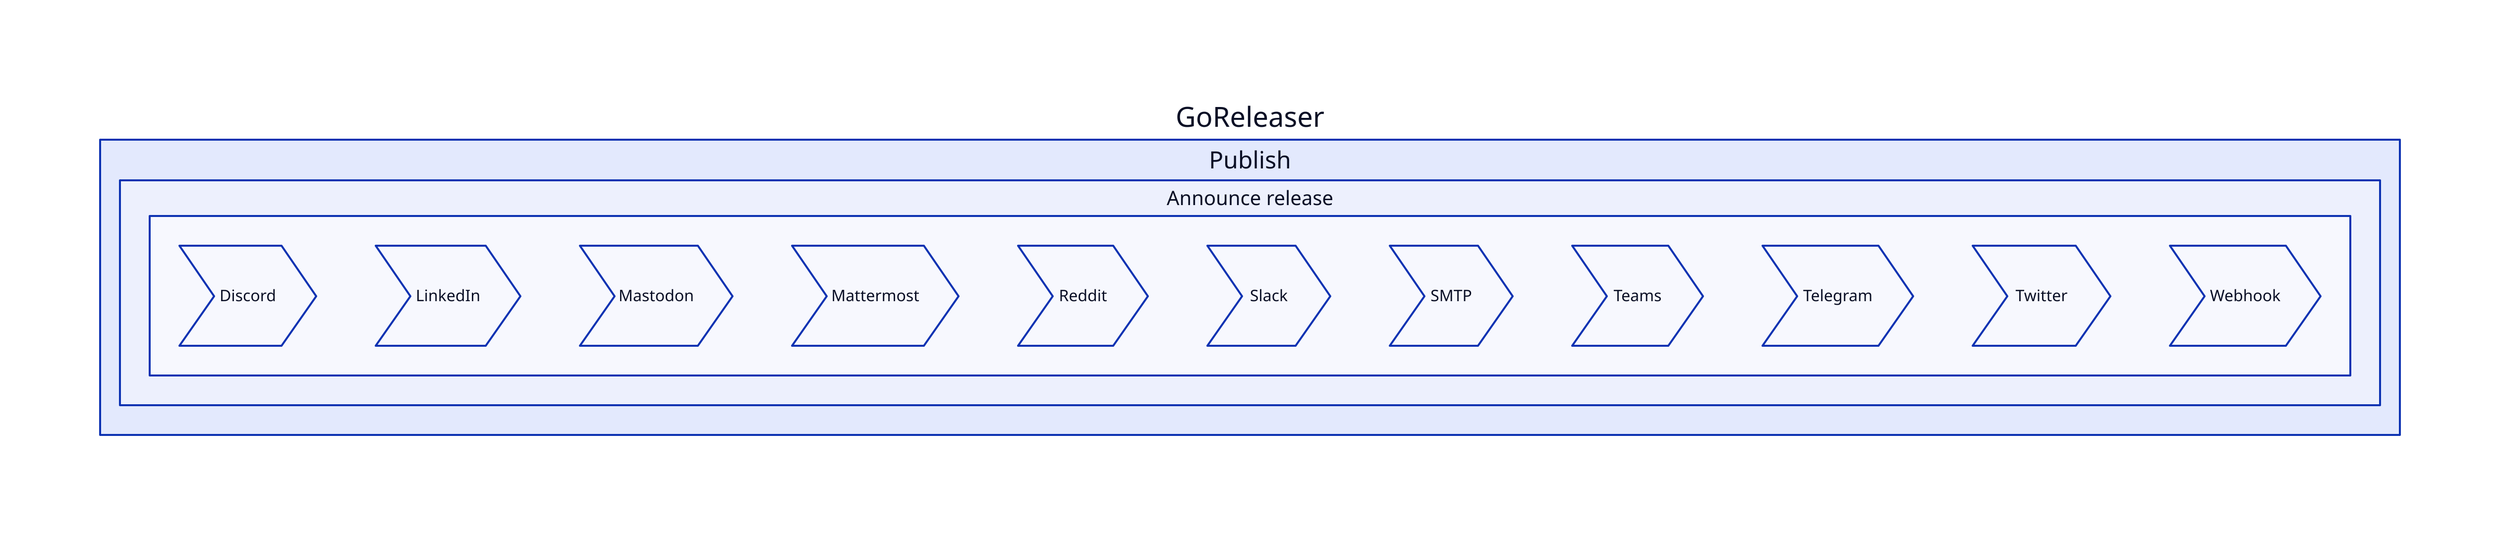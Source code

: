 GoReleaser: {
  Publish: {
    announce: 'Announce release' {
      Discord: {shape: step}
      LinkedIn: {shape: step}
      Mastodon: {shape: step}
      Mattermost: {shape: step}
      Reddit: {shape: step}
      Slack: {shape: step}
      SMTP: {shape: step}
      Teams: {shape: step}
      Telegram: {shape: step}
      Twitter: {shape: step}
      Webhook: {shape: step}

#      Discord -> LinkedIn -> Mastodon -> Mattermost -> Reddit -> Slack -> SMTP -> Teams -> Telegram -> Twitter -> Webhook
    }
  }
}

